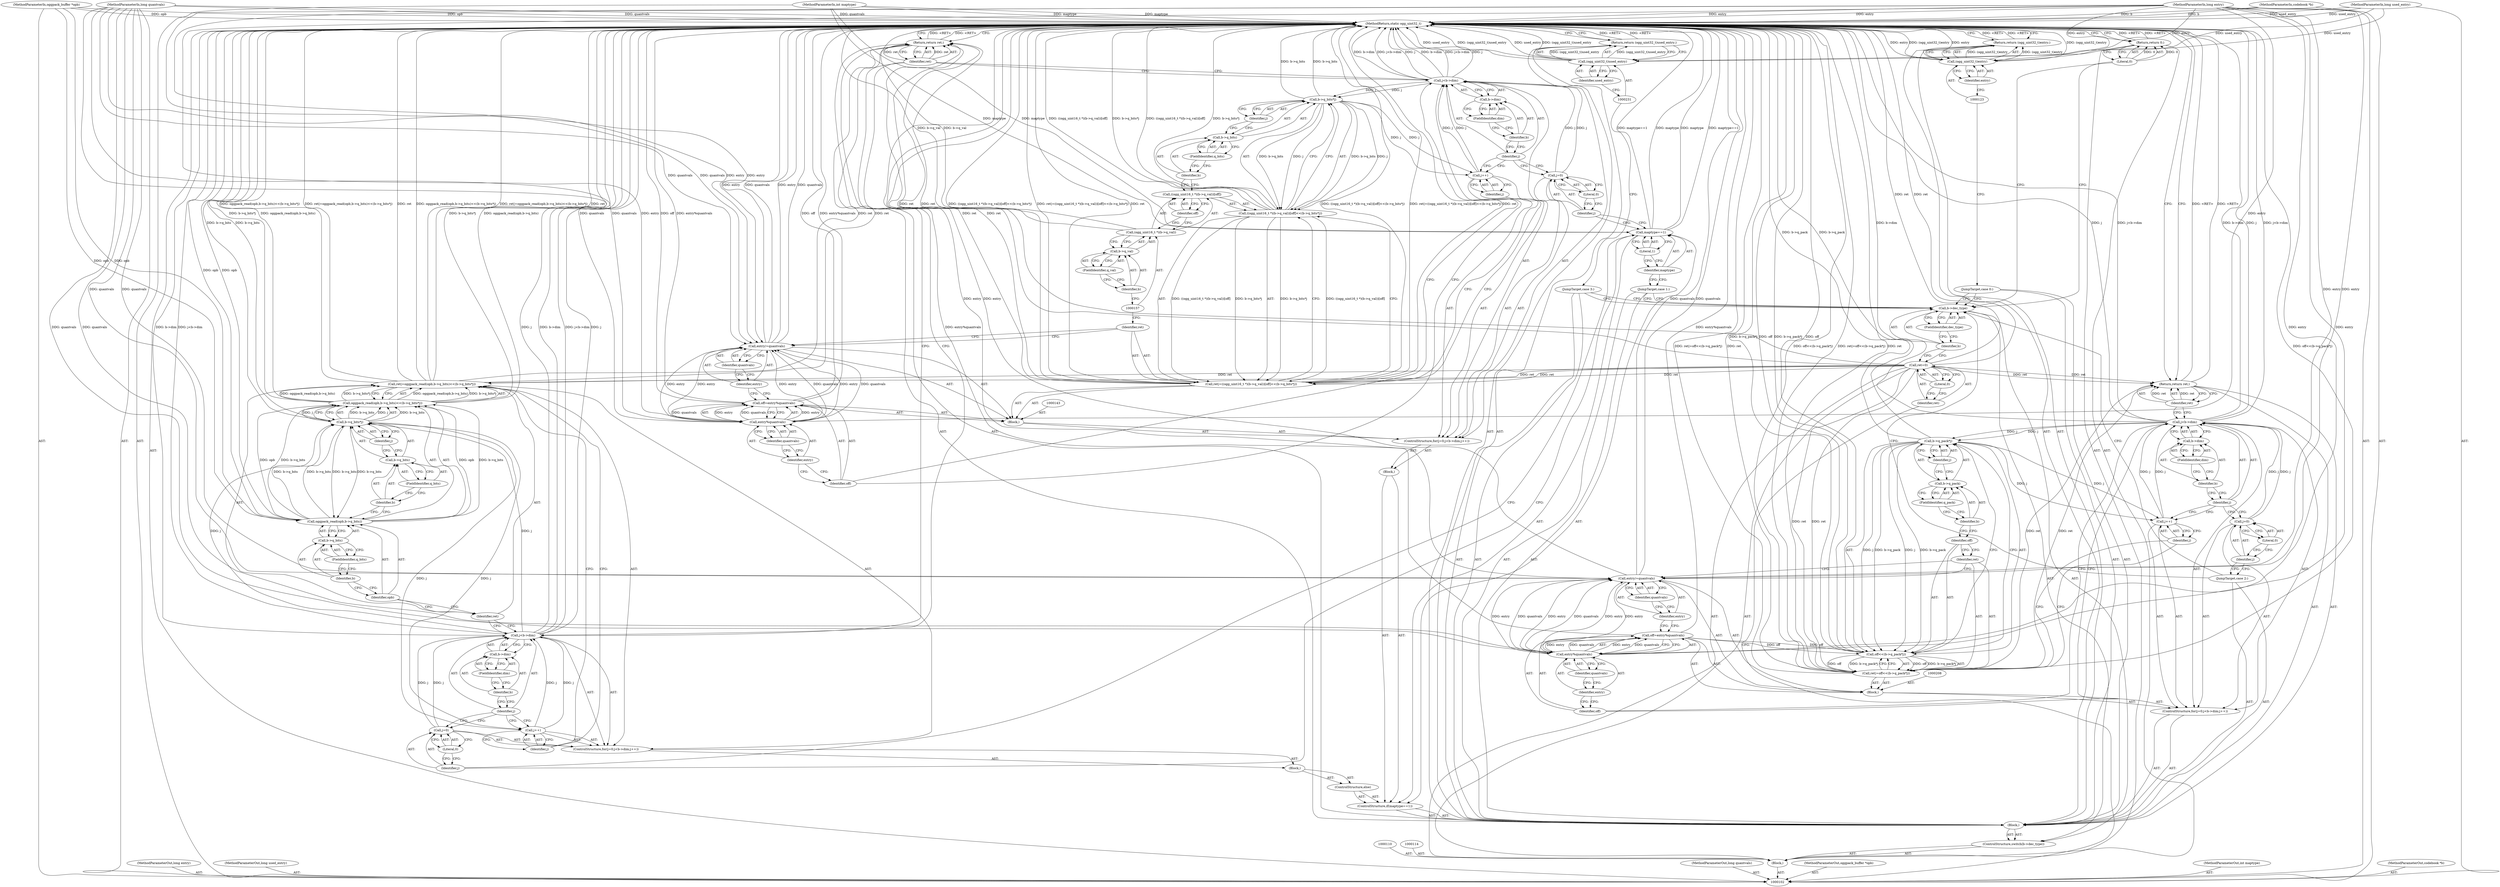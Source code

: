 digraph "1_Android_eeb4e45d5683f88488c083ecf142dc89bc3f0b47_3" {
"1000235" [label="(MethodReturn,static ogg_uint32_t)"];
"1000103" [label="(MethodParameterIn,long entry)"];
"1000308" [label="(MethodParameterOut,long entry)"];
"1000104" [label="(MethodParameterIn,long used_entry)"];
"1000309" [label="(MethodParameterOut,long used_entry)"];
"1000105" [label="(MethodParameterIn,long quantvals)"];
"1000310" [label="(MethodParameterOut,long quantvals)"];
"1000125" [label="(JumpTarget,case 1:)"];
"1000129" [label="(Literal,1)"];
"1000130" [label="(Block,)"];
"1000126" [label="(ControlStructure,if(maptype==1))"];
"1000127" [label="(Call,maptype==1)"];
"1000128" [label="(Identifier,maptype)"];
"1000132" [label="(Call,j=0)"];
"1000133" [label="(Identifier,j)"];
"1000134" [label="(Literal,0)"];
"1000135" [label="(Call,j<b->dim)"];
"1000136" [label="(Identifier,j)"];
"1000137" [label="(Call,b->dim)"];
"1000138" [label="(Identifier,b)"];
"1000139" [label="(FieldIdentifier,dim)"];
"1000140" [label="(Call,j++)"];
"1000141" [label="(Identifier,j)"];
"1000131" [label="(ControlStructure,for(j=0;j<b->dim;j++))"];
"1000142" [label="(Block,)"];
"1000144" [label="(Call,off=entry%quantvals)"];
"1000145" [label="(Identifier,off)"];
"1000146" [label="(Call,entry%quantvals)"];
"1000147" [label="(Identifier,entry)"];
"1000148" [label="(Identifier,quantvals)"];
"1000149" [label="(Call,entry/=quantvals)"];
"1000150" [label="(Identifier,entry)"];
"1000151" [label="(Identifier,quantvals)"];
"1000152" [label="(Call,ret|=((ogg_uint16_t *)(b->q_val))[off]<<(b->q_bits*j))"];
"1000153" [label="(Identifier,ret)"];
"1000158" [label="(Call,b->q_val)"];
"1000159" [label="(Identifier,b)"];
"1000160" [label="(FieldIdentifier,q_val)"];
"1000161" [label="(Identifier,off)"];
"1000162" [label="(Call,b->q_bits*j)"];
"1000163" [label="(Call,b->q_bits)"];
"1000164" [label="(Identifier,b)"];
"1000165" [label="(FieldIdentifier,q_bits)"];
"1000166" [label="(Identifier,j)"];
"1000154" [label="(Call,((ogg_uint16_t *)(b->q_val))[off]<<(b->q_bits*j))"];
"1000155" [label="(Call,((ogg_uint16_t *)(b->q_val))[off])"];
"1000156" [label="(Call,(ogg_uint16_t *)(b->q_val))"];
"1000107" [label="(MethodParameterIn,oggpack_buffer *opb)"];
"1000312" [label="(MethodParameterOut,oggpack_buffer *opb)"];
"1000108" [label="(MethodParameterIn,int maptype)"];
"1000313" [label="(MethodParameterOut,int maptype)"];
"1000109" [label="(Block,)"];
"1000106" [label="(MethodParameterIn,codebook *b)"];
"1000311" [label="(MethodParameterOut,codebook *b)"];
"1000168" [label="(Block,)"];
"1000167" [label="(ControlStructure,else)"];
"1000170" [label="(Call,j=0)"];
"1000171" [label="(Identifier,j)"];
"1000172" [label="(Literal,0)"];
"1000173" [label="(Call,j<b->dim)"];
"1000174" [label="(Identifier,j)"];
"1000175" [label="(Call,b->dim)"];
"1000176" [label="(Identifier,b)"];
"1000177" [label="(FieldIdentifier,dim)"];
"1000178" [label="(Call,j++)"];
"1000179" [label="(Identifier,j)"];
"1000169" [label="(ControlStructure,for(j=0;j<b->dim;j++))"];
"1000180" [label="(Call,ret|=oggpack_read(opb,b->q_bits)<<(b->q_bits*j))"];
"1000181" [label="(Identifier,ret)"];
"1000184" [label="(Identifier,opb)"];
"1000185" [label="(Call,b->q_bits)"];
"1000186" [label="(Identifier,b)"];
"1000187" [label="(FieldIdentifier,q_bits)"];
"1000188" [label="(Call,b->q_bits*j)"];
"1000189" [label="(Call,b->q_bits)"];
"1000190" [label="(Identifier,b)"];
"1000191" [label="(FieldIdentifier,q_bits)"];
"1000192" [label="(Identifier,j)"];
"1000182" [label="(Call,oggpack_read(opb,b->q_bits)<<(b->q_bits*j))"];
"1000183" [label="(Call,oggpack_read(opb,b->q_bits))"];
"1000194" [label="(Identifier,ret)"];
"1000193" [label="(Return,return ret;)"];
"1000195" [label="(JumpTarget,case 2:)"];
"1000196" [label="(ControlStructure,for(j=0;j<b->dim;j++))"];
"1000202" [label="(Call,b->dim)"];
"1000203" [label="(Identifier,b)"];
"1000204" [label="(FieldIdentifier,dim)"];
"1000205" [label="(Call,j++)"];
"1000206" [label="(Identifier,j)"];
"1000197" [label="(Call,j=0)"];
"1000198" [label="(Identifier,j)"];
"1000199" [label="(Literal,0)"];
"1000200" [label="(Call,j<b->dim)"];
"1000201" [label="(Identifier,j)"];
"1000207" [label="(Block,)"];
"1000209" [label="(Call,off=entry%quantvals)"];
"1000210" [label="(Identifier,off)"];
"1000211" [label="(Call,entry%quantvals)"];
"1000212" [label="(Identifier,entry)"];
"1000213" [label="(Identifier,quantvals)"];
"1000216" [label="(Identifier,quantvals)"];
"1000214" [label="(Call,entry/=quantvals)"];
"1000215" [label="(Identifier,entry)"];
"1000111" [label="(Call,ret=0)"];
"1000112" [label="(Identifier,ret)"];
"1000113" [label="(Literal,0)"];
"1000219" [label="(Call,off<<(b->q_pack*j))"];
"1000220" [label="(Identifier,off)"];
"1000221" [label="(Call,b->q_pack*j)"];
"1000222" [label="(Call,b->q_pack)"];
"1000223" [label="(Identifier,b)"];
"1000224" [label="(FieldIdentifier,q_pack)"];
"1000225" [label="(Identifier,j)"];
"1000217" [label="(Call,ret|=off<<(b->q_pack*j))"];
"1000218" [label="(Identifier,ret)"];
"1000226" [label="(Return,return ret;)"];
"1000227" [label="(Identifier,ret)"];
"1000228" [label="(JumpTarget,case 3:)"];
"1000229" [label="(Return,return (ogg_uint32_t)used_entry;)"];
"1000232" [label="(Identifier,used_entry)"];
"1000230" [label="(Call,(ogg_uint32_t)used_entry)"];
"1000233" [label="(Return,return 0;)"];
"1000234" [label="(Literal,0)"];
"1000115" [label="(ControlStructure,switch(b->dec_type))"];
"1000118" [label="(FieldIdentifier,dec_type)"];
"1000119" [label="(Block,)"];
"1000116" [label="(Call,b->dec_type)"];
"1000117" [label="(Identifier,b)"];
"1000120" [label="(JumpTarget,case 0:)"];
"1000121" [label="(Return,return (ogg_uint32_t)entry;)"];
"1000124" [label="(Identifier,entry)"];
"1000122" [label="(Call,(ogg_uint32_t)entry)"];
"1000235" -> "1000102"  [label="AST: "];
"1000235" -> "1000121"  [label="CFG: "];
"1000235" -> "1000193"  [label="CFG: "];
"1000235" -> "1000226"  [label="CFG: "];
"1000235" -> "1000229"  [label="CFG: "];
"1000235" -> "1000233"  [label="CFG: "];
"1000233" -> "1000235"  [label="DDG: <RET>"];
"1000229" -> "1000235"  [label="DDG: <RET>"];
"1000121" -> "1000235"  [label="DDG: <RET>"];
"1000226" -> "1000235"  [label="DDG: <RET>"];
"1000104" -> "1000235"  [label="DDG: used_entry"];
"1000180" -> "1000235"  [label="DDG: ret"];
"1000180" -> "1000235"  [label="DDG: oggpack_read(opb,b->q_bits)<<(b->q_bits*j)"];
"1000180" -> "1000235"  [label="DDG: ret|=oggpack_read(opb,b->q_bits)<<(b->q_bits*j)"];
"1000111" -> "1000235"  [label="DDG: ret"];
"1000152" -> "1000235"  [label="DDG: ((ogg_uint16_t *)(b->q_val))[off]<<(b->q_bits*j)"];
"1000152" -> "1000235"  [label="DDG: ret|=((ogg_uint16_t *)(b->q_val))[off]<<(b->q_bits*j)"];
"1000152" -> "1000235"  [label="DDG: ret"];
"1000182" -> "1000235"  [label="DDG: b->q_bits*j"];
"1000182" -> "1000235"  [label="DDG: oggpack_read(opb,b->q_bits)"];
"1000219" -> "1000235"  [label="DDG: b->q_pack*j"];
"1000219" -> "1000235"  [label="DDG: off"];
"1000200" -> "1000235"  [label="DDG: j"];
"1000200" -> "1000235"  [label="DDG: j<b->dim"];
"1000200" -> "1000235"  [label="DDG: b->dim"];
"1000108" -> "1000235"  [label="DDG: maptype"];
"1000107" -> "1000235"  [label="DDG: opb"];
"1000149" -> "1000235"  [label="DDG: quantvals"];
"1000149" -> "1000235"  [label="DDG: entry"];
"1000214" -> "1000235"  [label="DDG: quantvals"];
"1000214" -> "1000235"  [label="DDG: entry"];
"1000105" -> "1000235"  [label="DDG: quantvals"];
"1000217" -> "1000235"  [label="DDG: off<<(b->q_pack*j)"];
"1000217" -> "1000235"  [label="DDG: ret|=off<<(b->q_pack*j)"];
"1000217" -> "1000235"  [label="DDG: ret"];
"1000188" -> "1000235"  [label="DDG: b->q_bits"];
"1000183" -> "1000235"  [label="DDG: opb"];
"1000154" -> "1000235"  [label="DDG: ((ogg_uint16_t *)(b->q_val))[off]"];
"1000154" -> "1000235"  [label="DDG: b->q_bits*j"];
"1000156" -> "1000235"  [label="DDG: b->q_val"];
"1000103" -> "1000235"  [label="DDG: entry"];
"1000221" -> "1000235"  [label="DDG: b->q_pack"];
"1000127" -> "1000235"  [label="DDG: maptype==1"];
"1000127" -> "1000235"  [label="DDG: maptype"];
"1000230" -> "1000235"  [label="DDG: used_entry"];
"1000230" -> "1000235"  [label="DDG: (ogg_uint32_t)used_entry"];
"1000135" -> "1000235"  [label="DDG: j<b->dim"];
"1000135" -> "1000235"  [label="DDG: j"];
"1000135" -> "1000235"  [label="DDG: b->dim"];
"1000209" -> "1000235"  [label="DDG: entry%quantvals"];
"1000173" -> "1000235"  [label="DDG: j<b->dim"];
"1000173" -> "1000235"  [label="DDG: j"];
"1000173" -> "1000235"  [label="DDG: b->dim"];
"1000122" -> "1000235"  [label="DDG: (ogg_uint32_t)entry"];
"1000122" -> "1000235"  [label="DDG: entry"];
"1000144" -> "1000235"  [label="DDG: off"];
"1000144" -> "1000235"  [label="DDG: entry%quantvals"];
"1000162" -> "1000235"  [label="DDG: b->q_bits"];
"1000106" -> "1000235"  [label="DDG: b"];
"1000193" -> "1000235"  [label="DDG: <RET>"];
"1000103" -> "1000102"  [label="AST: "];
"1000103" -> "1000235"  [label="DDG: entry"];
"1000103" -> "1000122"  [label="DDG: entry"];
"1000103" -> "1000146"  [label="DDG: entry"];
"1000103" -> "1000149"  [label="DDG: entry"];
"1000103" -> "1000211"  [label="DDG: entry"];
"1000103" -> "1000214"  [label="DDG: entry"];
"1000308" -> "1000102"  [label="AST: "];
"1000104" -> "1000102"  [label="AST: "];
"1000104" -> "1000235"  [label="DDG: used_entry"];
"1000104" -> "1000230"  [label="DDG: used_entry"];
"1000309" -> "1000102"  [label="AST: "];
"1000105" -> "1000102"  [label="AST: "];
"1000105" -> "1000235"  [label="DDG: quantvals"];
"1000105" -> "1000146"  [label="DDG: quantvals"];
"1000105" -> "1000149"  [label="DDG: quantvals"];
"1000105" -> "1000211"  [label="DDG: quantvals"];
"1000105" -> "1000214"  [label="DDG: quantvals"];
"1000310" -> "1000102"  [label="AST: "];
"1000125" -> "1000119"  [label="AST: "];
"1000125" -> "1000116"  [label="CFG: "];
"1000128" -> "1000125"  [label="CFG: "];
"1000129" -> "1000127"  [label="AST: "];
"1000129" -> "1000128"  [label="CFG: "];
"1000127" -> "1000129"  [label="CFG: "];
"1000130" -> "1000126"  [label="AST: "];
"1000131" -> "1000130"  [label="AST: "];
"1000126" -> "1000119"  [label="AST: "];
"1000127" -> "1000126"  [label="AST: "];
"1000130" -> "1000126"  [label="AST: "];
"1000167" -> "1000126"  [label="AST: "];
"1000127" -> "1000126"  [label="AST: "];
"1000127" -> "1000129"  [label="CFG: "];
"1000128" -> "1000127"  [label="AST: "];
"1000129" -> "1000127"  [label="AST: "];
"1000133" -> "1000127"  [label="CFG: "];
"1000171" -> "1000127"  [label="CFG: "];
"1000127" -> "1000235"  [label="DDG: maptype==1"];
"1000127" -> "1000235"  [label="DDG: maptype"];
"1000108" -> "1000127"  [label="DDG: maptype"];
"1000128" -> "1000127"  [label="AST: "];
"1000128" -> "1000125"  [label="CFG: "];
"1000129" -> "1000128"  [label="CFG: "];
"1000132" -> "1000131"  [label="AST: "];
"1000132" -> "1000134"  [label="CFG: "];
"1000133" -> "1000132"  [label="AST: "];
"1000134" -> "1000132"  [label="AST: "];
"1000136" -> "1000132"  [label="CFG: "];
"1000132" -> "1000135"  [label="DDG: j"];
"1000133" -> "1000132"  [label="AST: "];
"1000133" -> "1000127"  [label="CFG: "];
"1000134" -> "1000133"  [label="CFG: "];
"1000134" -> "1000132"  [label="AST: "];
"1000134" -> "1000133"  [label="CFG: "];
"1000132" -> "1000134"  [label="CFG: "];
"1000135" -> "1000131"  [label="AST: "];
"1000135" -> "1000137"  [label="CFG: "];
"1000136" -> "1000135"  [label="AST: "];
"1000137" -> "1000135"  [label="AST: "];
"1000145" -> "1000135"  [label="CFG: "];
"1000194" -> "1000135"  [label="CFG: "];
"1000135" -> "1000235"  [label="DDG: j<b->dim"];
"1000135" -> "1000235"  [label="DDG: j"];
"1000135" -> "1000235"  [label="DDG: b->dim"];
"1000140" -> "1000135"  [label="DDG: j"];
"1000132" -> "1000135"  [label="DDG: j"];
"1000135" -> "1000162"  [label="DDG: j"];
"1000136" -> "1000135"  [label="AST: "];
"1000136" -> "1000132"  [label="CFG: "];
"1000136" -> "1000140"  [label="CFG: "];
"1000138" -> "1000136"  [label="CFG: "];
"1000137" -> "1000135"  [label="AST: "];
"1000137" -> "1000139"  [label="CFG: "];
"1000138" -> "1000137"  [label="AST: "];
"1000139" -> "1000137"  [label="AST: "];
"1000135" -> "1000137"  [label="CFG: "];
"1000138" -> "1000137"  [label="AST: "];
"1000138" -> "1000136"  [label="CFG: "];
"1000139" -> "1000138"  [label="CFG: "];
"1000139" -> "1000137"  [label="AST: "];
"1000139" -> "1000138"  [label="CFG: "];
"1000137" -> "1000139"  [label="CFG: "];
"1000140" -> "1000131"  [label="AST: "];
"1000140" -> "1000141"  [label="CFG: "];
"1000141" -> "1000140"  [label="AST: "];
"1000136" -> "1000140"  [label="CFG: "];
"1000140" -> "1000135"  [label="DDG: j"];
"1000162" -> "1000140"  [label="DDG: j"];
"1000141" -> "1000140"  [label="AST: "];
"1000141" -> "1000152"  [label="CFG: "];
"1000140" -> "1000141"  [label="CFG: "];
"1000131" -> "1000130"  [label="AST: "];
"1000132" -> "1000131"  [label="AST: "];
"1000135" -> "1000131"  [label="AST: "];
"1000140" -> "1000131"  [label="AST: "];
"1000142" -> "1000131"  [label="AST: "];
"1000142" -> "1000131"  [label="AST: "];
"1000143" -> "1000142"  [label="AST: "];
"1000144" -> "1000142"  [label="AST: "];
"1000149" -> "1000142"  [label="AST: "];
"1000152" -> "1000142"  [label="AST: "];
"1000144" -> "1000142"  [label="AST: "];
"1000144" -> "1000146"  [label="CFG: "];
"1000145" -> "1000144"  [label="AST: "];
"1000146" -> "1000144"  [label="AST: "];
"1000150" -> "1000144"  [label="CFG: "];
"1000144" -> "1000235"  [label="DDG: off"];
"1000144" -> "1000235"  [label="DDG: entry%quantvals"];
"1000146" -> "1000144"  [label="DDG: entry"];
"1000146" -> "1000144"  [label="DDG: quantvals"];
"1000145" -> "1000144"  [label="AST: "];
"1000145" -> "1000135"  [label="CFG: "];
"1000147" -> "1000145"  [label="CFG: "];
"1000146" -> "1000144"  [label="AST: "];
"1000146" -> "1000148"  [label="CFG: "];
"1000147" -> "1000146"  [label="AST: "];
"1000148" -> "1000146"  [label="AST: "];
"1000144" -> "1000146"  [label="CFG: "];
"1000146" -> "1000144"  [label="DDG: entry"];
"1000146" -> "1000144"  [label="DDG: quantvals"];
"1000149" -> "1000146"  [label="DDG: entry"];
"1000103" -> "1000146"  [label="DDG: entry"];
"1000105" -> "1000146"  [label="DDG: quantvals"];
"1000146" -> "1000149"  [label="DDG: quantvals"];
"1000146" -> "1000149"  [label="DDG: entry"];
"1000147" -> "1000146"  [label="AST: "];
"1000147" -> "1000145"  [label="CFG: "];
"1000148" -> "1000147"  [label="CFG: "];
"1000148" -> "1000146"  [label="AST: "];
"1000148" -> "1000147"  [label="CFG: "];
"1000146" -> "1000148"  [label="CFG: "];
"1000149" -> "1000142"  [label="AST: "];
"1000149" -> "1000151"  [label="CFG: "];
"1000150" -> "1000149"  [label="AST: "];
"1000151" -> "1000149"  [label="AST: "];
"1000153" -> "1000149"  [label="CFG: "];
"1000149" -> "1000235"  [label="DDG: quantvals"];
"1000149" -> "1000235"  [label="DDG: entry"];
"1000149" -> "1000146"  [label="DDG: entry"];
"1000146" -> "1000149"  [label="DDG: quantvals"];
"1000146" -> "1000149"  [label="DDG: entry"];
"1000105" -> "1000149"  [label="DDG: quantvals"];
"1000103" -> "1000149"  [label="DDG: entry"];
"1000150" -> "1000149"  [label="AST: "];
"1000150" -> "1000144"  [label="CFG: "];
"1000151" -> "1000150"  [label="CFG: "];
"1000151" -> "1000149"  [label="AST: "];
"1000151" -> "1000150"  [label="CFG: "];
"1000149" -> "1000151"  [label="CFG: "];
"1000152" -> "1000142"  [label="AST: "];
"1000152" -> "1000154"  [label="CFG: "];
"1000153" -> "1000152"  [label="AST: "];
"1000154" -> "1000152"  [label="AST: "];
"1000141" -> "1000152"  [label="CFG: "];
"1000152" -> "1000235"  [label="DDG: ((ogg_uint16_t *)(b->q_val))[off]<<(b->q_bits*j)"];
"1000152" -> "1000235"  [label="DDG: ret|=((ogg_uint16_t *)(b->q_val))[off]<<(b->q_bits*j)"];
"1000152" -> "1000235"  [label="DDG: ret"];
"1000111" -> "1000152"  [label="DDG: ret"];
"1000154" -> "1000152"  [label="DDG: ((ogg_uint16_t *)(b->q_val))[off]"];
"1000154" -> "1000152"  [label="DDG: b->q_bits*j"];
"1000152" -> "1000193"  [label="DDG: ret"];
"1000153" -> "1000152"  [label="AST: "];
"1000153" -> "1000149"  [label="CFG: "];
"1000157" -> "1000153"  [label="CFG: "];
"1000158" -> "1000156"  [label="AST: "];
"1000158" -> "1000160"  [label="CFG: "];
"1000159" -> "1000158"  [label="AST: "];
"1000160" -> "1000158"  [label="AST: "];
"1000156" -> "1000158"  [label="CFG: "];
"1000159" -> "1000158"  [label="AST: "];
"1000159" -> "1000157"  [label="CFG: "];
"1000160" -> "1000159"  [label="CFG: "];
"1000160" -> "1000158"  [label="AST: "];
"1000160" -> "1000159"  [label="CFG: "];
"1000158" -> "1000160"  [label="CFG: "];
"1000161" -> "1000155"  [label="AST: "];
"1000161" -> "1000156"  [label="CFG: "];
"1000155" -> "1000161"  [label="CFG: "];
"1000162" -> "1000154"  [label="AST: "];
"1000162" -> "1000166"  [label="CFG: "];
"1000163" -> "1000162"  [label="AST: "];
"1000166" -> "1000162"  [label="AST: "];
"1000154" -> "1000162"  [label="CFG: "];
"1000162" -> "1000235"  [label="DDG: b->q_bits"];
"1000162" -> "1000140"  [label="DDG: j"];
"1000162" -> "1000154"  [label="DDG: b->q_bits"];
"1000162" -> "1000154"  [label="DDG: j"];
"1000135" -> "1000162"  [label="DDG: j"];
"1000163" -> "1000162"  [label="AST: "];
"1000163" -> "1000165"  [label="CFG: "];
"1000164" -> "1000163"  [label="AST: "];
"1000165" -> "1000163"  [label="AST: "];
"1000166" -> "1000163"  [label="CFG: "];
"1000164" -> "1000163"  [label="AST: "];
"1000164" -> "1000155"  [label="CFG: "];
"1000165" -> "1000164"  [label="CFG: "];
"1000165" -> "1000163"  [label="AST: "];
"1000165" -> "1000164"  [label="CFG: "];
"1000163" -> "1000165"  [label="CFG: "];
"1000166" -> "1000162"  [label="AST: "];
"1000166" -> "1000163"  [label="CFG: "];
"1000162" -> "1000166"  [label="CFG: "];
"1000154" -> "1000152"  [label="AST: "];
"1000154" -> "1000162"  [label="CFG: "];
"1000155" -> "1000154"  [label="AST: "];
"1000162" -> "1000154"  [label="AST: "];
"1000152" -> "1000154"  [label="CFG: "];
"1000154" -> "1000235"  [label="DDG: ((ogg_uint16_t *)(b->q_val))[off]"];
"1000154" -> "1000235"  [label="DDG: b->q_bits*j"];
"1000154" -> "1000152"  [label="DDG: ((ogg_uint16_t *)(b->q_val))[off]"];
"1000154" -> "1000152"  [label="DDG: b->q_bits*j"];
"1000162" -> "1000154"  [label="DDG: b->q_bits"];
"1000162" -> "1000154"  [label="DDG: j"];
"1000155" -> "1000154"  [label="AST: "];
"1000155" -> "1000161"  [label="CFG: "];
"1000156" -> "1000155"  [label="AST: "];
"1000161" -> "1000155"  [label="AST: "];
"1000164" -> "1000155"  [label="CFG: "];
"1000156" -> "1000155"  [label="AST: "];
"1000156" -> "1000158"  [label="CFG: "];
"1000157" -> "1000156"  [label="AST: "];
"1000158" -> "1000156"  [label="AST: "];
"1000161" -> "1000156"  [label="CFG: "];
"1000156" -> "1000235"  [label="DDG: b->q_val"];
"1000107" -> "1000102"  [label="AST: "];
"1000107" -> "1000235"  [label="DDG: opb"];
"1000107" -> "1000183"  [label="DDG: opb"];
"1000312" -> "1000102"  [label="AST: "];
"1000108" -> "1000102"  [label="AST: "];
"1000108" -> "1000235"  [label="DDG: maptype"];
"1000108" -> "1000127"  [label="DDG: maptype"];
"1000313" -> "1000102"  [label="AST: "];
"1000109" -> "1000102"  [label="AST: "];
"1000110" -> "1000109"  [label="AST: "];
"1000111" -> "1000109"  [label="AST: "];
"1000114" -> "1000109"  [label="AST: "];
"1000115" -> "1000109"  [label="AST: "];
"1000233" -> "1000109"  [label="AST: "];
"1000106" -> "1000102"  [label="AST: "];
"1000106" -> "1000235"  [label="DDG: b"];
"1000311" -> "1000102"  [label="AST: "];
"1000168" -> "1000167"  [label="AST: "];
"1000169" -> "1000168"  [label="AST: "];
"1000167" -> "1000126"  [label="AST: "];
"1000168" -> "1000167"  [label="AST: "];
"1000170" -> "1000169"  [label="AST: "];
"1000170" -> "1000172"  [label="CFG: "];
"1000171" -> "1000170"  [label="AST: "];
"1000172" -> "1000170"  [label="AST: "];
"1000174" -> "1000170"  [label="CFG: "];
"1000170" -> "1000173"  [label="DDG: j"];
"1000171" -> "1000170"  [label="AST: "];
"1000171" -> "1000127"  [label="CFG: "];
"1000172" -> "1000171"  [label="CFG: "];
"1000172" -> "1000170"  [label="AST: "];
"1000172" -> "1000171"  [label="CFG: "];
"1000170" -> "1000172"  [label="CFG: "];
"1000173" -> "1000169"  [label="AST: "];
"1000173" -> "1000175"  [label="CFG: "];
"1000174" -> "1000173"  [label="AST: "];
"1000175" -> "1000173"  [label="AST: "];
"1000181" -> "1000173"  [label="CFG: "];
"1000194" -> "1000173"  [label="CFG: "];
"1000173" -> "1000235"  [label="DDG: j<b->dim"];
"1000173" -> "1000235"  [label="DDG: j"];
"1000173" -> "1000235"  [label="DDG: b->dim"];
"1000178" -> "1000173"  [label="DDG: j"];
"1000170" -> "1000173"  [label="DDG: j"];
"1000173" -> "1000188"  [label="DDG: j"];
"1000174" -> "1000173"  [label="AST: "];
"1000174" -> "1000170"  [label="CFG: "];
"1000174" -> "1000178"  [label="CFG: "];
"1000176" -> "1000174"  [label="CFG: "];
"1000175" -> "1000173"  [label="AST: "];
"1000175" -> "1000177"  [label="CFG: "];
"1000176" -> "1000175"  [label="AST: "];
"1000177" -> "1000175"  [label="AST: "];
"1000173" -> "1000175"  [label="CFG: "];
"1000176" -> "1000175"  [label="AST: "];
"1000176" -> "1000174"  [label="CFG: "];
"1000177" -> "1000176"  [label="CFG: "];
"1000177" -> "1000175"  [label="AST: "];
"1000177" -> "1000176"  [label="CFG: "];
"1000175" -> "1000177"  [label="CFG: "];
"1000178" -> "1000169"  [label="AST: "];
"1000178" -> "1000179"  [label="CFG: "];
"1000179" -> "1000178"  [label="AST: "];
"1000174" -> "1000178"  [label="CFG: "];
"1000178" -> "1000173"  [label="DDG: j"];
"1000188" -> "1000178"  [label="DDG: j"];
"1000179" -> "1000178"  [label="AST: "];
"1000179" -> "1000180"  [label="CFG: "];
"1000178" -> "1000179"  [label="CFG: "];
"1000169" -> "1000168"  [label="AST: "];
"1000170" -> "1000169"  [label="AST: "];
"1000173" -> "1000169"  [label="AST: "];
"1000178" -> "1000169"  [label="AST: "];
"1000180" -> "1000169"  [label="AST: "];
"1000180" -> "1000169"  [label="AST: "];
"1000180" -> "1000182"  [label="CFG: "];
"1000181" -> "1000180"  [label="AST: "];
"1000182" -> "1000180"  [label="AST: "];
"1000179" -> "1000180"  [label="CFG: "];
"1000180" -> "1000235"  [label="DDG: ret"];
"1000180" -> "1000235"  [label="DDG: oggpack_read(opb,b->q_bits)<<(b->q_bits*j)"];
"1000180" -> "1000235"  [label="DDG: ret|=oggpack_read(opb,b->q_bits)<<(b->q_bits*j)"];
"1000111" -> "1000180"  [label="DDG: ret"];
"1000182" -> "1000180"  [label="DDG: oggpack_read(opb,b->q_bits)"];
"1000182" -> "1000180"  [label="DDG: b->q_bits*j"];
"1000180" -> "1000193"  [label="DDG: ret"];
"1000181" -> "1000180"  [label="AST: "];
"1000181" -> "1000173"  [label="CFG: "];
"1000184" -> "1000181"  [label="CFG: "];
"1000184" -> "1000183"  [label="AST: "];
"1000184" -> "1000181"  [label="CFG: "];
"1000186" -> "1000184"  [label="CFG: "];
"1000185" -> "1000183"  [label="AST: "];
"1000185" -> "1000187"  [label="CFG: "];
"1000186" -> "1000185"  [label="AST: "];
"1000187" -> "1000185"  [label="AST: "];
"1000183" -> "1000185"  [label="CFG: "];
"1000186" -> "1000185"  [label="AST: "];
"1000186" -> "1000184"  [label="CFG: "];
"1000187" -> "1000186"  [label="CFG: "];
"1000187" -> "1000185"  [label="AST: "];
"1000187" -> "1000186"  [label="CFG: "];
"1000185" -> "1000187"  [label="CFG: "];
"1000188" -> "1000182"  [label="AST: "];
"1000188" -> "1000192"  [label="CFG: "];
"1000189" -> "1000188"  [label="AST: "];
"1000192" -> "1000188"  [label="AST: "];
"1000182" -> "1000188"  [label="CFG: "];
"1000188" -> "1000235"  [label="DDG: b->q_bits"];
"1000188" -> "1000178"  [label="DDG: j"];
"1000188" -> "1000183"  [label="DDG: b->q_bits"];
"1000188" -> "1000182"  [label="DDG: b->q_bits"];
"1000188" -> "1000182"  [label="DDG: j"];
"1000183" -> "1000188"  [label="DDG: b->q_bits"];
"1000173" -> "1000188"  [label="DDG: j"];
"1000189" -> "1000188"  [label="AST: "];
"1000189" -> "1000191"  [label="CFG: "];
"1000190" -> "1000189"  [label="AST: "];
"1000191" -> "1000189"  [label="AST: "];
"1000192" -> "1000189"  [label="CFG: "];
"1000190" -> "1000189"  [label="AST: "];
"1000190" -> "1000183"  [label="CFG: "];
"1000191" -> "1000190"  [label="CFG: "];
"1000191" -> "1000189"  [label="AST: "];
"1000191" -> "1000190"  [label="CFG: "];
"1000189" -> "1000191"  [label="CFG: "];
"1000192" -> "1000188"  [label="AST: "];
"1000192" -> "1000189"  [label="CFG: "];
"1000188" -> "1000192"  [label="CFG: "];
"1000182" -> "1000180"  [label="AST: "];
"1000182" -> "1000188"  [label="CFG: "];
"1000183" -> "1000182"  [label="AST: "];
"1000188" -> "1000182"  [label="AST: "];
"1000180" -> "1000182"  [label="CFG: "];
"1000182" -> "1000235"  [label="DDG: b->q_bits*j"];
"1000182" -> "1000235"  [label="DDG: oggpack_read(opb,b->q_bits)"];
"1000182" -> "1000180"  [label="DDG: oggpack_read(opb,b->q_bits)"];
"1000182" -> "1000180"  [label="DDG: b->q_bits*j"];
"1000183" -> "1000182"  [label="DDG: opb"];
"1000183" -> "1000182"  [label="DDG: b->q_bits"];
"1000188" -> "1000182"  [label="DDG: b->q_bits"];
"1000188" -> "1000182"  [label="DDG: j"];
"1000183" -> "1000182"  [label="AST: "];
"1000183" -> "1000185"  [label="CFG: "];
"1000184" -> "1000183"  [label="AST: "];
"1000185" -> "1000183"  [label="AST: "];
"1000190" -> "1000183"  [label="CFG: "];
"1000183" -> "1000235"  [label="DDG: opb"];
"1000183" -> "1000182"  [label="DDG: opb"];
"1000183" -> "1000182"  [label="DDG: b->q_bits"];
"1000107" -> "1000183"  [label="DDG: opb"];
"1000188" -> "1000183"  [label="DDG: b->q_bits"];
"1000183" -> "1000188"  [label="DDG: b->q_bits"];
"1000194" -> "1000193"  [label="AST: "];
"1000194" -> "1000135"  [label="CFG: "];
"1000194" -> "1000173"  [label="CFG: "];
"1000193" -> "1000194"  [label="CFG: "];
"1000194" -> "1000193"  [label="DDG: ret"];
"1000193" -> "1000119"  [label="AST: "];
"1000193" -> "1000194"  [label="CFG: "];
"1000194" -> "1000193"  [label="AST: "];
"1000235" -> "1000193"  [label="CFG: "];
"1000193" -> "1000235"  [label="DDG: <RET>"];
"1000194" -> "1000193"  [label="DDG: ret"];
"1000180" -> "1000193"  [label="DDG: ret"];
"1000152" -> "1000193"  [label="DDG: ret"];
"1000111" -> "1000193"  [label="DDG: ret"];
"1000195" -> "1000119"  [label="AST: "];
"1000195" -> "1000116"  [label="CFG: "];
"1000198" -> "1000195"  [label="CFG: "];
"1000196" -> "1000119"  [label="AST: "];
"1000197" -> "1000196"  [label="AST: "];
"1000200" -> "1000196"  [label="AST: "];
"1000205" -> "1000196"  [label="AST: "];
"1000207" -> "1000196"  [label="AST: "];
"1000202" -> "1000200"  [label="AST: "];
"1000202" -> "1000204"  [label="CFG: "];
"1000203" -> "1000202"  [label="AST: "];
"1000204" -> "1000202"  [label="AST: "];
"1000200" -> "1000202"  [label="CFG: "];
"1000203" -> "1000202"  [label="AST: "];
"1000203" -> "1000201"  [label="CFG: "];
"1000204" -> "1000203"  [label="CFG: "];
"1000204" -> "1000202"  [label="AST: "];
"1000204" -> "1000203"  [label="CFG: "];
"1000202" -> "1000204"  [label="CFG: "];
"1000205" -> "1000196"  [label="AST: "];
"1000205" -> "1000206"  [label="CFG: "];
"1000206" -> "1000205"  [label="AST: "];
"1000201" -> "1000205"  [label="CFG: "];
"1000205" -> "1000200"  [label="DDG: j"];
"1000221" -> "1000205"  [label="DDG: j"];
"1000206" -> "1000205"  [label="AST: "];
"1000206" -> "1000217"  [label="CFG: "];
"1000205" -> "1000206"  [label="CFG: "];
"1000197" -> "1000196"  [label="AST: "];
"1000197" -> "1000199"  [label="CFG: "];
"1000198" -> "1000197"  [label="AST: "];
"1000199" -> "1000197"  [label="AST: "];
"1000201" -> "1000197"  [label="CFG: "];
"1000197" -> "1000200"  [label="DDG: j"];
"1000198" -> "1000197"  [label="AST: "];
"1000198" -> "1000195"  [label="CFG: "];
"1000199" -> "1000198"  [label="CFG: "];
"1000199" -> "1000197"  [label="AST: "];
"1000199" -> "1000198"  [label="CFG: "];
"1000197" -> "1000199"  [label="CFG: "];
"1000200" -> "1000196"  [label="AST: "];
"1000200" -> "1000202"  [label="CFG: "];
"1000201" -> "1000200"  [label="AST: "];
"1000202" -> "1000200"  [label="AST: "];
"1000210" -> "1000200"  [label="CFG: "];
"1000227" -> "1000200"  [label="CFG: "];
"1000200" -> "1000235"  [label="DDG: j"];
"1000200" -> "1000235"  [label="DDG: j<b->dim"];
"1000200" -> "1000235"  [label="DDG: b->dim"];
"1000205" -> "1000200"  [label="DDG: j"];
"1000197" -> "1000200"  [label="DDG: j"];
"1000200" -> "1000221"  [label="DDG: j"];
"1000201" -> "1000200"  [label="AST: "];
"1000201" -> "1000197"  [label="CFG: "];
"1000201" -> "1000205"  [label="CFG: "];
"1000203" -> "1000201"  [label="CFG: "];
"1000207" -> "1000196"  [label="AST: "];
"1000208" -> "1000207"  [label="AST: "];
"1000209" -> "1000207"  [label="AST: "];
"1000214" -> "1000207"  [label="AST: "];
"1000217" -> "1000207"  [label="AST: "];
"1000209" -> "1000207"  [label="AST: "];
"1000209" -> "1000211"  [label="CFG: "];
"1000210" -> "1000209"  [label="AST: "];
"1000211" -> "1000209"  [label="AST: "];
"1000215" -> "1000209"  [label="CFG: "];
"1000209" -> "1000235"  [label="DDG: entry%quantvals"];
"1000211" -> "1000209"  [label="DDG: entry"];
"1000211" -> "1000209"  [label="DDG: quantvals"];
"1000209" -> "1000219"  [label="DDG: off"];
"1000210" -> "1000209"  [label="AST: "];
"1000210" -> "1000200"  [label="CFG: "];
"1000212" -> "1000210"  [label="CFG: "];
"1000211" -> "1000209"  [label="AST: "];
"1000211" -> "1000213"  [label="CFG: "];
"1000212" -> "1000211"  [label="AST: "];
"1000213" -> "1000211"  [label="AST: "];
"1000209" -> "1000211"  [label="CFG: "];
"1000211" -> "1000209"  [label="DDG: entry"];
"1000211" -> "1000209"  [label="DDG: quantvals"];
"1000214" -> "1000211"  [label="DDG: entry"];
"1000103" -> "1000211"  [label="DDG: entry"];
"1000105" -> "1000211"  [label="DDG: quantvals"];
"1000211" -> "1000214"  [label="DDG: quantvals"];
"1000211" -> "1000214"  [label="DDG: entry"];
"1000212" -> "1000211"  [label="AST: "];
"1000212" -> "1000210"  [label="CFG: "];
"1000213" -> "1000212"  [label="CFG: "];
"1000213" -> "1000211"  [label="AST: "];
"1000213" -> "1000212"  [label="CFG: "];
"1000211" -> "1000213"  [label="CFG: "];
"1000216" -> "1000214"  [label="AST: "];
"1000216" -> "1000215"  [label="CFG: "];
"1000214" -> "1000216"  [label="CFG: "];
"1000214" -> "1000207"  [label="AST: "];
"1000214" -> "1000216"  [label="CFG: "];
"1000215" -> "1000214"  [label="AST: "];
"1000216" -> "1000214"  [label="AST: "];
"1000218" -> "1000214"  [label="CFG: "];
"1000214" -> "1000235"  [label="DDG: quantvals"];
"1000214" -> "1000235"  [label="DDG: entry"];
"1000214" -> "1000211"  [label="DDG: entry"];
"1000211" -> "1000214"  [label="DDG: quantvals"];
"1000211" -> "1000214"  [label="DDG: entry"];
"1000105" -> "1000214"  [label="DDG: quantvals"];
"1000103" -> "1000214"  [label="DDG: entry"];
"1000215" -> "1000214"  [label="AST: "];
"1000215" -> "1000209"  [label="CFG: "];
"1000216" -> "1000215"  [label="CFG: "];
"1000111" -> "1000109"  [label="AST: "];
"1000111" -> "1000113"  [label="CFG: "];
"1000112" -> "1000111"  [label="AST: "];
"1000113" -> "1000111"  [label="AST: "];
"1000117" -> "1000111"  [label="CFG: "];
"1000111" -> "1000235"  [label="DDG: ret"];
"1000111" -> "1000152"  [label="DDG: ret"];
"1000111" -> "1000180"  [label="DDG: ret"];
"1000111" -> "1000193"  [label="DDG: ret"];
"1000111" -> "1000217"  [label="DDG: ret"];
"1000111" -> "1000226"  [label="DDG: ret"];
"1000112" -> "1000111"  [label="AST: "];
"1000112" -> "1000102"  [label="CFG: "];
"1000113" -> "1000112"  [label="CFG: "];
"1000113" -> "1000111"  [label="AST: "];
"1000113" -> "1000112"  [label="CFG: "];
"1000111" -> "1000113"  [label="CFG: "];
"1000219" -> "1000217"  [label="AST: "];
"1000219" -> "1000221"  [label="CFG: "];
"1000220" -> "1000219"  [label="AST: "];
"1000221" -> "1000219"  [label="AST: "];
"1000217" -> "1000219"  [label="CFG: "];
"1000219" -> "1000235"  [label="DDG: b->q_pack*j"];
"1000219" -> "1000235"  [label="DDG: off"];
"1000219" -> "1000217"  [label="DDG: off"];
"1000219" -> "1000217"  [label="DDG: b->q_pack*j"];
"1000209" -> "1000219"  [label="DDG: off"];
"1000221" -> "1000219"  [label="DDG: b->q_pack"];
"1000221" -> "1000219"  [label="DDG: j"];
"1000220" -> "1000219"  [label="AST: "];
"1000220" -> "1000218"  [label="CFG: "];
"1000223" -> "1000220"  [label="CFG: "];
"1000221" -> "1000219"  [label="AST: "];
"1000221" -> "1000225"  [label="CFG: "];
"1000222" -> "1000221"  [label="AST: "];
"1000225" -> "1000221"  [label="AST: "];
"1000219" -> "1000221"  [label="CFG: "];
"1000221" -> "1000235"  [label="DDG: b->q_pack"];
"1000221" -> "1000205"  [label="DDG: j"];
"1000221" -> "1000219"  [label="DDG: b->q_pack"];
"1000221" -> "1000219"  [label="DDG: j"];
"1000200" -> "1000221"  [label="DDG: j"];
"1000222" -> "1000221"  [label="AST: "];
"1000222" -> "1000224"  [label="CFG: "];
"1000223" -> "1000222"  [label="AST: "];
"1000224" -> "1000222"  [label="AST: "];
"1000225" -> "1000222"  [label="CFG: "];
"1000223" -> "1000222"  [label="AST: "];
"1000223" -> "1000220"  [label="CFG: "];
"1000224" -> "1000223"  [label="CFG: "];
"1000224" -> "1000222"  [label="AST: "];
"1000224" -> "1000223"  [label="CFG: "];
"1000222" -> "1000224"  [label="CFG: "];
"1000225" -> "1000221"  [label="AST: "];
"1000225" -> "1000222"  [label="CFG: "];
"1000221" -> "1000225"  [label="CFG: "];
"1000217" -> "1000207"  [label="AST: "];
"1000217" -> "1000219"  [label="CFG: "];
"1000218" -> "1000217"  [label="AST: "];
"1000219" -> "1000217"  [label="AST: "];
"1000206" -> "1000217"  [label="CFG: "];
"1000217" -> "1000235"  [label="DDG: off<<(b->q_pack*j)"];
"1000217" -> "1000235"  [label="DDG: ret|=off<<(b->q_pack*j)"];
"1000217" -> "1000235"  [label="DDG: ret"];
"1000111" -> "1000217"  [label="DDG: ret"];
"1000219" -> "1000217"  [label="DDG: off"];
"1000219" -> "1000217"  [label="DDG: b->q_pack*j"];
"1000217" -> "1000226"  [label="DDG: ret"];
"1000218" -> "1000217"  [label="AST: "];
"1000218" -> "1000214"  [label="CFG: "];
"1000220" -> "1000218"  [label="CFG: "];
"1000226" -> "1000119"  [label="AST: "];
"1000226" -> "1000227"  [label="CFG: "];
"1000227" -> "1000226"  [label="AST: "];
"1000235" -> "1000226"  [label="CFG: "];
"1000226" -> "1000235"  [label="DDG: <RET>"];
"1000227" -> "1000226"  [label="DDG: ret"];
"1000217" -> "1000226"  [label="DDG: ret"];
"1000111" -> "1000226"  [label="DDG: ret"];
"1000227" -> "1000226"  [label="AST: "];
"1000227" -> "1000200"  [label="CFG: "];
"1000226" -> "1000227"  [label="CFG: "];
"1000227" -> "1000226"  [label="DDG: ret"];
"1000228" -> "1000119"  [label="AST: "];
"1000228" -> "1000116"  [label="CFG: "];
"1000231" -> "1000228"  [label="CFG: "];
"1000229" -> "1000119"  [label="AST: "];
"1000229" -> "1000230"  [label="CFG: "];
"1000230" -> "1000229"  [label="AST: "];
"1000235" -> "1000229"  [label="CFG: "];
"1000229" -> "1000235"  [label="DDG: <RET>"];
"1000230" -> "1000229"  [label="DDG: (ogg_uint32_t)used_entry"];
"1000232" -> "1000230"  [label="AST: "];
"1000232" -> "1000231"  [label="CFG: "];
"1000230" -> "1000232"  [label="CFG: "];
"1000230" -> "1000229"  [label="AST: "];
"1000230" -> "1000232"  [label="CFG: "];
"1000231" -> "1000230"  [label="AST: "];
"1000232" -> "1000230"  [label="AST: "];
"1000229" -> "1000230"  [label="CFG: "];
"1000230" -> "1000235"  [label="DDG: used_entry"];
"1000230" -> "1000235"  [label="DDG: (ogg_uint32_t)used_entry"];
"1000230" -> "1000229"  [label="DDG: (ogg_uint32_t)used_entry"];
"1000104" -> "1000230"  [label="DDG: used_entry"];
"1000233" -> "1000109"  [label="AST: "];
"1000233" -> "1000234"  [label="CFG: "];
"1000234" -> "1000233"  [label="AST: "];
"1000235" -> "1000233"  [label="CFG: "];
"1000233" -> "1000235"  [label="DDG: <RET>"];
"1000234" -> "1000233"  [label="DDG: 0"];
"1000234" -> "1000233"  [label="AST: "];
"1000234" -> "1000116"  [label="CFG: "];
"1000233" -> "1000234"  [label="CFG: "];
"1000234" -> "1000233"  [label="DDG: 0"];
"1000115" -> "1000109"  [label="AST: "];
"1000116" -> "1000115"  [label="AST: "];
"1000119" -> "1000115"  [label="AST: "];
"1000118" -> "1000116"  [label="AST: "];
"1000118" -> "1000117"  [label="CFG: "];
"1000116" -> "1000118"  [label="CFG: "];
"1000119" -> "1000115"  [label="AST: "];
"1000120" -> "1000119"  [label="AST: "];
"1000121" -> "1000119"  [label="AST: "];
"1000125" -> "1000119"  [label="AST: "];
"1000126" -> "1000119"  [label="AST: "];
"1000193" -> "1000119"  [label="AST: "];
"1000195" -> "1000119"  [label="AST: "];
"1000196" -> "1000119"  [label="AST: "];
"1000226" -> "1000119"  [label="AST: "];
"1000228" -> "1000119"  [label="AST: "];
"1000229" -> "1000119"  [label="AST: "];
"1000116" -> "1000115"  [label="AST: "];
"1000116" -> "1000118"  [label="CFG: "];
"1000117" -> "1000116"  [label="AST: "];
"1000118" -> "1000116"  [label="AST: "];
"1000120" -> "1000116"  [label="CFG: "];
"1000125" -> "1000116"  [label="CFG: "];
"1000195" -> "1000116"  [label="CFG: "];
"1000228" -> "1000116"  [label="CFG: "];
"1000234" -> "1000116"  [label="CFG: "];
"1000117" -> "1000116"  [label="AST: "];
"1000117" -> "1000111"  [label="CFG: "];
"1000118" -> "1000117"  [label="CFG: "];
"1000120" -> "1000119"  [label="AST: "];
"1000120" -> "1000116"  [label="CFG: "];
"1000123" -> "1000120"  [label="CFG: "];
"1000121" -> "1000119"  [label="AST: "];
"1000121" -> "1000122"  [label="CFG: "];
"1000122" -> "1000121"  [label="AST: "];
"1000235" -> "1000121"  [label="CFG: "];
"1000121" -> "1000235"  [label="DDG: <RET>"];
"1000122" -> "1000121"  [label="DDG: (ogg_uint32_t)entry"];
"1000124" -> "1000122"  [label="AST: "];
"1000124" -> "1000123"  [label="CFG: "];
"1000122" -> "1000124"  [label="CFG: "];
"1000122" -> "1000121"  [label="AST: "];
"1000122" -> "1000124"  [label="CFG: "];
"1000123" -> "1000122"  [label="AST: "];
"1000124" -> "1000122"  [label="AST: "];
"1000121" -> "1000122"  [label="CFG: "];
"1000122" -> "1000235"  [label="DDG: (ogg_uint32_t)entry"];
"1000122" -> "1000235"  [label="DDG: entry"];
"1000122" -> "1000121"  [label="DDG: (ogg_uint32_t)entry"];
"1000103" -> "1000122"  [label="DDG: entry"];
}

